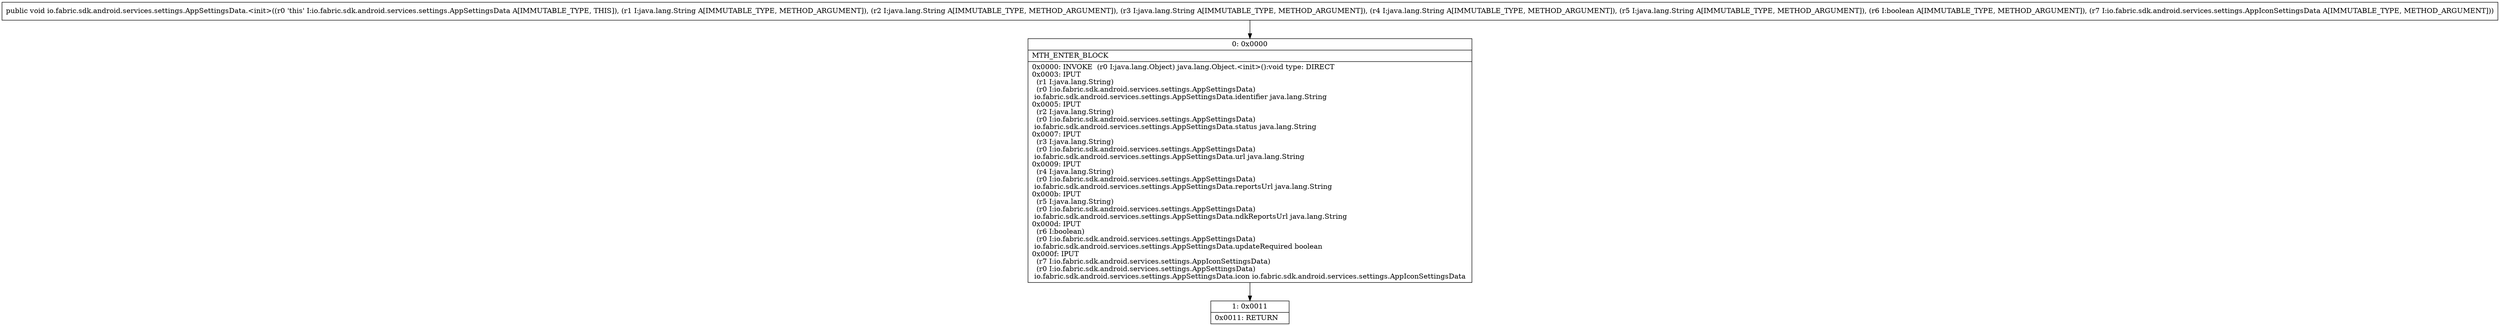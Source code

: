 digraph "CFG forio.fabric.sdk.android.services.settings.AppSettingsData.\<init\>(Ljava\/lang\/String;Ljava\/lang\/String;Ljava\/lang\/String;Ljava\/lang\/String;Ljava\/lang\/String;ZLio\/fabric\/sdk\/android\/services\/settings\/AppIconSettingsData;)V" {
Node_0 [shape=record,label="{0\:\ 0x0000|MTH_ENTER_BLOCK\l|0x0000: INVOKE  (r0 I:java.lang.Object) java.lang.Object.\<init\>():void type: DIRECT \l0x0003: IPUT  \l  (r1 I:java.lang.String)\l  (r0 I:io.fabric.sdk.android.services.settings.AppSettingsData)\l io.fabric.sdk.android.services.settings.AppSettingsData.identifier java.lang.String \l0x0005: IPUT  \l  (r2 I:java.lang.String)\l  (r0 I:io.fabric.sdk.android.services.settings.AppSettingsData)\l io.fabric.sdk.android.services.settings.AppSettingsData.status java.lang.String \l0x0007: IPUT  \l  (r3 I:java.lang.String)\l  (r0 I:io.fabric.sdk.android.services.settings.AppSettingsData)\l io.fabric.sdk.android.services.settings.AppSettingsData.url java.lang.String \l0x0009: IPUT  \l  (r4 I:java.lang.String)\l  (r0 I:io.fabric.sdk.android.services.settings.AppSettingsData)\l io.fabric.sdk.android.services.settings.AppSettingsData.reportsUrl java.lang.String \l0x000b: IPUT  \l  (r5 I:java.lang.String)\l  (r0 I:io.fabric.sdk.android.services.settings.AppSettingsData)\l io.fabric.sdk.android.services.settings.AppSettingsData.ndkReportsUrl java.lang.String \l0x000d: IPUT  \l  (r6 I:boolean)\l  (r0 I:io.fabric.sdk.android.services.settings.AppSettingsData)\l io.fabric.sdk.android.services.settings.AppSettingsData.updateRequired boolean \l0x000f: IPUT  \l  (r7 I:io.fabric.sdk.android.services.settings.AppIconSettingsData)\l  (r0 I:io.fabric.sdk.android.services.settings.AppSettingsData)\l io.fabric.sdk.android.services.settings.AppSettingsData.icon io.fabric.sdk.android.services.settings.AppIconSettingsData \l}"];
Node_1 [shape=record,label="{1\:\ 0x0011|0x0011: RETURN   \l}"];
MethodNode[shape=record,label="{public void io.fabric.sdk.android.services.settings.AppSettingsData.\<init\>((r0 'this' I:io.fabric.sdk.android.services.settings.AppSettingsData A[IMMUTABLE_TYPE, THIS]), (r1 I:java.lang.String A[IMMUTABLE_TYPE, METHOD_ARGUMENT]), (r2 I:java.lang.String A[IMMUTABLE_TYPE, METHOD_ARGUMENT]), (r3 I:java.lang.String A[IMMUTABLE_TYPE, METHOD_ARGUMENT]), (r4 I:java.lang.String A[IMMUTABLE_TYPE, METHOD_ARGUMENT]), (r5 I:java.lang.String A[IMMUTABLE_TYPE, METHOD_ARGUMENT]), (r6 I:boolean A[IMMUTABLE_TYPE, METHOD_ARGUMENT]), (r7 I:io.fabric.sdk.android.services.settings.AppIconSettingsData A[IMMUTABLE_TYPE, METHOD_ARGUMENT])) }"];
MethodNode -> Node_0;
Node_0 -> Node_1;
}

